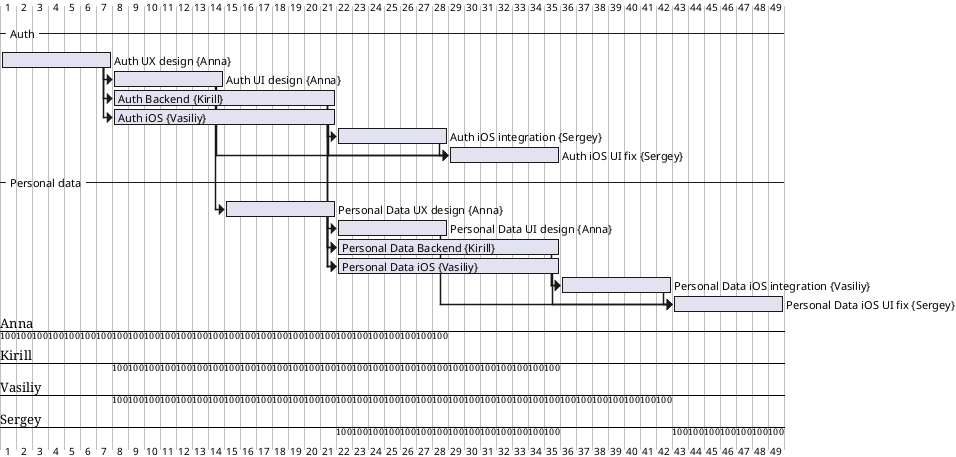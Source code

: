@startgantt

-- Auth --

[Auth UX design] on {Anna} lasts 1 week 
[Auth UI design] on {Anna} lasts 1 week
[Auth Backend] on {Kirill}  lasts 2 weeks
[Auth iOS] on {Vasiliy}  lasts 2 weeks
[Auth iOS integration] on {Sergey} lasts 1 week
[Auth iOS UI fix] on {Sergey} lasts 1 week

[Auth UI design] starts at [Auth UX design]'s end
[Auth Backend] starts at [Auth UX design]'s end
[Auth iOS] starts at [Auth UX design]'s end

[Auth iOS integration] starts at [Auth Backend]'s end

[Auth iOS UI fix] starts at [Auth UI design]'s end
[Auth iOS UI fix] starts at [Auth iOS]'s end
[Auth iOS UI fix] starts at [Auth iOS integration]'s end


-- Personal data --

[Personal Data UX design] on {Anna} lasts 1 week
[Personal Data UI design] on {Anna} lasts 1 week
[Personal Data Backend] on {Kirill}  lasts 2 weeks
[Personal Data iOS] on {Vasiliy}  lasts 2 weeks
[Personal Data iOS integration] on {Vasiliy} lasts 1 week
[Personal Data iOS UI fix] on {Sergey} lasts 1 week

[Personal Data UX design] starts at [Auth UI design]'s end
[Personal Data UI design] starts at [Personal Data UX design]'s end

[Personal Data Backend] starts at [Auth Backend]'s end
[Personal Data Backend] starts at [Personal Data UX design]'s end

[Personal Data iOS] starts at [Auth iOS]'s end
[Personal Data iOS] starts at [Personal Data UX design]'s end

[Personal Data iOS integration] starts at [Personal Data Backend]'s end
[Personal Data iOS integration] starts at [Personal Data iOS]'s end

[Personal Data iOS UI fix] starts at [Personal Data UI design]'s end
[Personal Data iOS UI fix] starts at [Personal Data iOS integration]'s end
[Personal Data iOS UI fix] starts at [Personal Data iOS]'s end

@endgantt